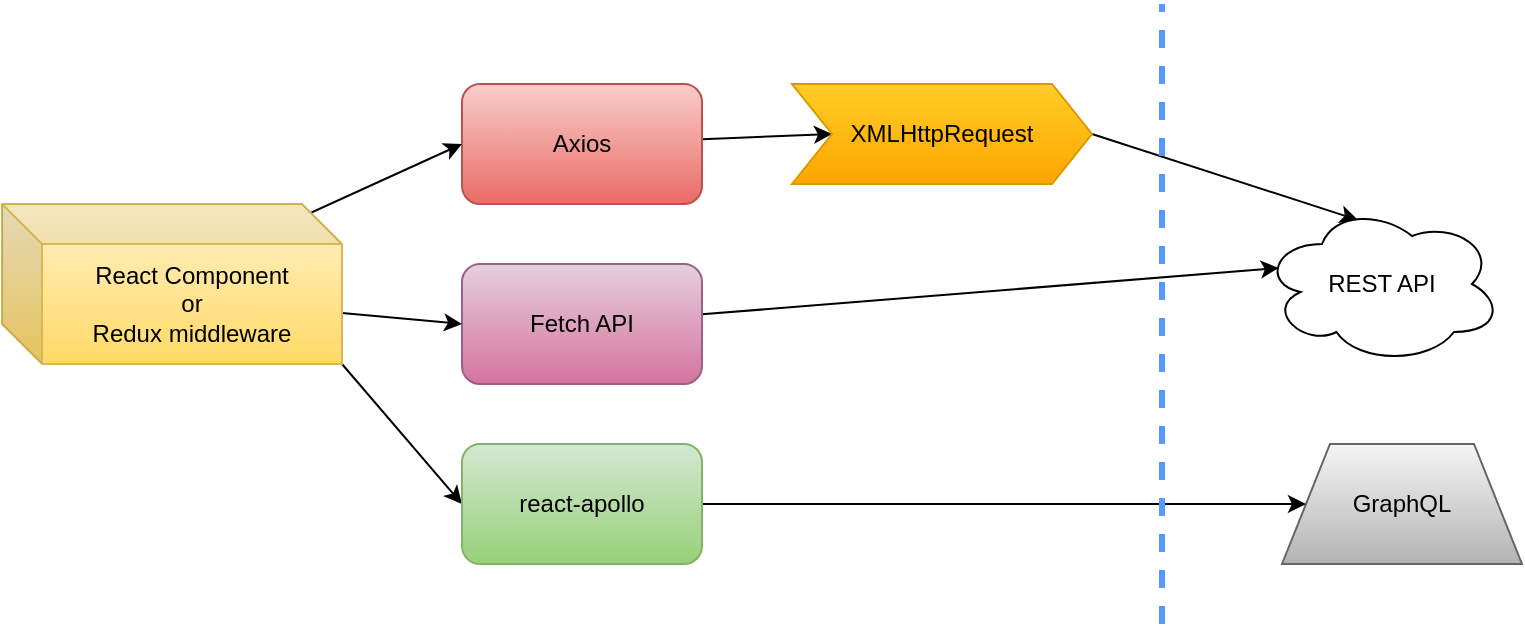 <mxfile version="11.3.0" type="device" pages="1"><diagram id="0HC8-f4M6ru2diGhBN5r" name="Page-1"><mxGraphModel dx="836" dy="478" grid="1" gridSize="10" guides="1" tooltips="1" connect="1" arrows="1" fold="1" page="1" pageScale="1" pageWidth="850" pageHeight="1100" math="0" shadow="0"><root><mxCell id="0"/><mxCell id="1" parent="0"/><mxCell id="YlfxcvJ1ihNSJY2WgPWR-8" style="edgeStyle=none;rounded=0;orthogonalLoop=1;jettySize=auto;html=1;entryX=0;entryY=0.5;entryDx=0;entryDy=0;" edge="1" parent="1" source="YlfxcvJ1ihNSJY2WgPWR-1" target="YlfxcvJ1ihNSJY2WgPWR-3"><mxGeometry relative="1" as="geometry"/></mxCell><mxCell id="YlfxcvJ1ihNSJY2WgPWR-1" value="Axios" style="rounded=1;whiteSpace=wrap;html=1;gradientColor=#ea6b66;fillColor=#f8cecc;strokeColor=#b85450;" vertex="1" parent="1"><mxGeometry x="300" y="100" width="120" height="60" as="geometry"/></mxCell><mxCell id="YlfxcvJ1ihNSJY2WgPWR-10" style="edgeStyle=none;rounded=0;orthogonalLoop=1;jettySize=auto;html=1;entryX=0.07;entryY=0.4;entryDx=0;entryDy=0;entryPerimeter=0;" edge="1" parent="1" source="YlfxcvJ1ihNSJY2WgPWR-2" target="YlfxcvJ1ihNSJY2WgPWR-4"><mxGeometry relative="1" as="geometry"/></mxCell><mxCell id="YlfxcvJ1ihNSJY2WgPWR-2" value="Fetch API" style="rounded=1;whiteSpace=wrap;html=1;gradientColor=#d5739d;fillColor=#e6d0de;strokeColor=#996185;" vertex="1" parent="1"><mxGeometry x="300" y="190" width="120" height="60" as="geometry"/></mxCell><mxCell id="YlfxcvJ1ihNSJY2WgPWR-9" style="edgeStyle=none;rounded=0;orthogonalLoop=1;jettySize=auto;html=1;entryX=0.4;entryY=0.1;entryDx=0;entryDy=0;entryPerimeter=0;exitX=1;exitY=0.5;exitDx=0;exitDy=0;" edge="1" parent="1" source="YlfxcvJ1ihNSJY2WgPWR-3" target="YlfxcvJ1ihNSJY2WgPWR-4"><mxGeometry relative="1" as="geometry"/></mxCell><mxCell id="YlfxcvJ1ihNSJY2WgPWR-3" value="XMLHttpRequest" style="shape=step;perimeter=stepPerimeter;whiteSpace=wrap;html=1;fixedSize=1;gradientColor=#ffa500;fillColor=#ffcd28;strokeColor=#d79b00;" vertex="1" parent="1"><mxGeometry x="465" y="100" width="150" height="50" as="geometry"/></mxCell><mxCell id="YlfxcvJ1ihNSJY2WgPWR-4" value="REST API" style="ellipse;shape=cloud;whiteSpace=wrap;html=1;" vertex="1" parent="1"><mxGeometry x="700" y="160" width="120" height="80" as="geometry"/></mxCell><mxCell id="YlfxcvJ1ihNSJY2WgPWR-6" style="edgeStyle=none;rounded=0;orthogonalLoop=1;jettySize=auto;html=1;entryX=0;entryY=0.5;entryDx=0;entryDy=0;exitX=0;exitY=0;exitDx=120;exitDy=20;exitPerimeter=0;" edge="1" parent="1" source="YlfxcvJ1ihNSJY2WgPWR-5" target="YlfxcvJ1ihNSJY2WgPWR-1"><mxGeometry relative="1" as="geometry"/></mxCell><mxCell id="YlfxcvJ1ihNSJY2WgPWR-7" style="edgeStyle=none;rounded=0;orthogonalLoop=1;jettySize=auto;html=1;entryX=0;entryY=0.5;entryDx=0;entryDy=0;exitX=0;exitY=0;exitDx=120;exitDy=50;exitPerimeter=0;" edge="1" parent="1" source="YlfxcvJ1ihNSJY2WgPWR-5" target="YlfxcvJ1ihNSJY2WgPWR-2"><mxGeometry relative="1" as="geometry"/></mxCell><mxCell id="YlfxcvJ1ihNSJY2WgPWR-13" style="edgeStyle=none;rounded=0;orthogonalLoop=1;jettySize=auto;html=1;entryX=0;entryY=0.5;entryDx=0;entryDy=0;exitX=1;exitY=1;exitDx=0;exitDy=0;exitPerimeter=0;" edge="1" parent="1" source="YlfxcvJ1ihNSJY2WgPWR-5" target="YlfxcvJ1ihNSJY2WgPWR-12"><mxGeometry relative="1" as="geometry"/></mxCell><mxCell id="YlfxcvJ1ihNSJY2WgPWR-5" value="React Component&lt;br&gt;or&lt;br&gt;Redux middleware" style="shape=cube;whiteSpace=wrap;html=1;boundedLbl=1;backgroundOutline=1;darkOpacity=0.05;darkOpacity2=0.1;gradientColor=#ffd966;fillColor=#fff2cc;strokeColor=#d6b656;" vertex="1" parent="1"><mxGeometry x="70" y="160" width="170" height="80" as="geometry"/></mxCell><mxCell id="YlfxcvJ1ihNSJY2WgPWR-11" value="GraphQL" style="shape=trapezoid;perimeter=trapezoidPerimeter;whiteSpace=wrap;html=1;gradientColor=#b3b3b3;fillColor=#f5f5f5;strokeColor=#666666;" vertex="1" parent="1"><mxGeometry x="710" y="280" width="120" height="60" as="geometry"/></mxCell><mxCell id="YlfxcvJ1ihNSJY2WgPWR-14" style="edgeStyle=none;rounded=0;orthogonalLoop=1;jettySize=auto;html=1;entryX=0;entryY=0.5;entryDx=0;entryDy=0;" edge="1" parent="1" source="YlfxcvJ1ihNSJY2WgPWR-12" target="YlfxcvJ1ihNSJY2WgPWR-11"><mxGeometry relative="1" as="geometry"/></mxCell><mxCell id="YlfxcvJ1ihNSJY2WgPWR-12" value="react-apollo" style="rounded=1;whiteSpace=wrap;html=1;gradientColor=#97d077;fillColor=#d5e8d4;strokeColor=#82b366;" vertex="1" parent="1"><mxGeometry x="300" y="280" width="120" height="60" as="geometry"/></mxCell><mxCell id="YlfxcvJ1ihNSJY2WgPWR-15" value="" style="endArrow=none;dashed=1;html=1;strokeWidth=3;strokeColor=#579AFF;" edge="1" parent="1"><mxGeometry width="50" height="50" relative="1" as="geometry"><mxPoint x="650" y="370" as="sourcePoint"/><mxPoint x="650" y="60" as="targetPoint"/></mxGeometry></mxCell></root></mxGraphModel></diagram></mxfile>